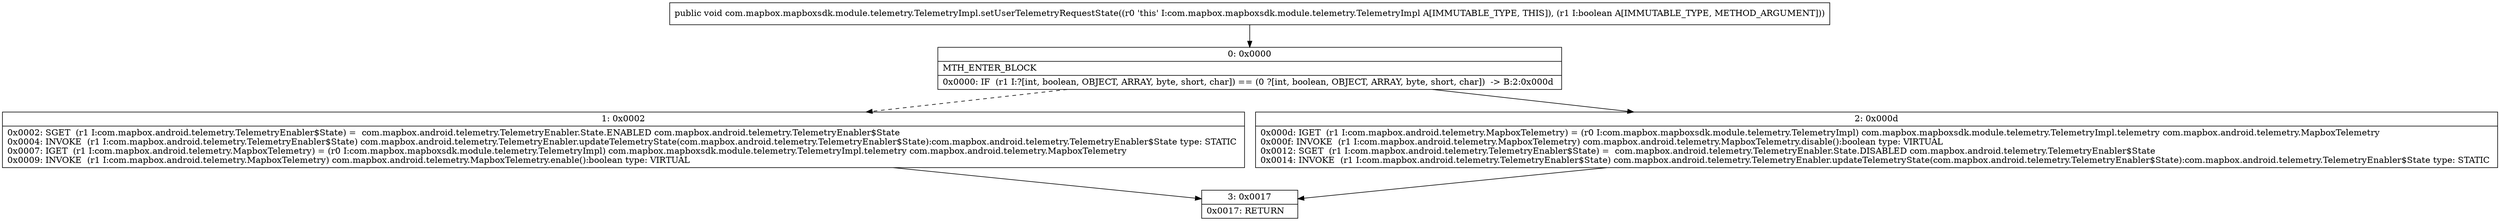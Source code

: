 digraph "CFG forcom.mapbox.mapboxsdk.module.telemetry.TelemetryImpl.setUserTelemetryRequestState(Z)V" {
Node_0 [shape=record,label="{0\:\ 0x0000|MTH_ENTER_BLOCK\l|0x0000: IF  (r1 I:?[int, boolean, OBJECT, ARRAY, byte, short, char]) == (0 ?[int, boolean, OBJECT, ARRAY, byte, short, char])  \-\> B:2:0x000d \l}"];
Node_1 [shape=record,label="{1\:\ 0x0002|0x0002: SGET  (r1 I:com.mapbox.android.telemetry.TelemetryEnabler$State) =  com.mapbox.android.telemetry.TelemetryEnabler.State.ENABLED com.mapbox.android.telemetry.TelemetryEnabler$State \l0x0004: INVOKE  (r1 I:com.mapbox.android.telemetry.TelemetryEnabler$State) com.mapbox.android.telemetry.TelemetryEnabler.updateTelemetryState(com.mapbox.android.telemetry.TelemetryEnabler$State):com.mapbox.android.telemetry.TelemetryEnabler$State type: STATIC \l0x0007: IGET  (r1 I:com.mapbox.android.telemetry.MapboxTelemetry) = (r0 I:com.mapbox.mapboxsdk.module.telemetry.TelemetryImpl) com.mapbox.mapboxsdk.module.telemetry.TelemetryImpl.telemetry com.mapbox.android.telemetry.MapboxTelemetry \l0x0009: INVOKE  (r1 I:com.mapbox.android.telemetry.MapboxTelemetry) com.mapbox.android.telemetry.MapboxTelemetry.enable():boolean type: VIRTUAL \l}"];
Node_2 [shape=record,label="{2\:\ 0x000d|0x000d: IGET  (r1 I:com.mapbox.android.telemetry.MapboxTelemetry) = (r0 I:com.mapbox.mapboxsdk.module.telemetry.TelemetryImpl) com.mapbox.mapboxsdk.module.telemetry.TelemetryImpl.telemetry com.mapbox.android.telemetry.MapboxTelemetry \l0x000f: INVOKE  (r1 I:com.mapbox.android.telemetry.MapboxTelemetry) com.mapbox.android.telemetry.MapboxTelemetry.disable():boolean type: VIRTUAL \l0x0012: SGET  (r1 I:com.mapbox.android.telemetry.TelemetryEnabler$State) =  com.mapbox.android.telemetry.TelemetryEnabler.State.DISABLED com.mapbox.android.telemetry.TelemetryEnabler$State \l0x0014: INVOKE  (r1 I:com.mapbox.android.telemetry.TelemetryEnabler$State) com.mapbox.android.telemetry.TelemetryEnabler.updateTelemetryState(com.mapbox.android.telemetry.TelemetryEnabler$State):com.mapbox.android.telemetry.TelemetryEnabler$State type: STATIC \l}"];
Node_3 [shape=record,label="{3\:\ 0x0017|0x0017: RETURN   \l}"];
MethodNode[shape=record,label="{public void com.mapbox.mapboxsdk.module.telemetry.TelemetryImpl.setUserTelemetryRequestState((r0 'this' I:com.mapbox.mapboxsdk.module.telemetry.TelemetryImpl A[IMMUTABLE_TYPE, THIS]), (r1 I:boolean A[IMMUTABLE_TYPE, METHOD_ARGUMENT])) }"];
MethodNode -> Node_0;
Node_0 -> Node_1[style=dashed];
Node_0 -> Node_2;
Node_1 -> Node_3;
Node_2 -> Node_3;
}

